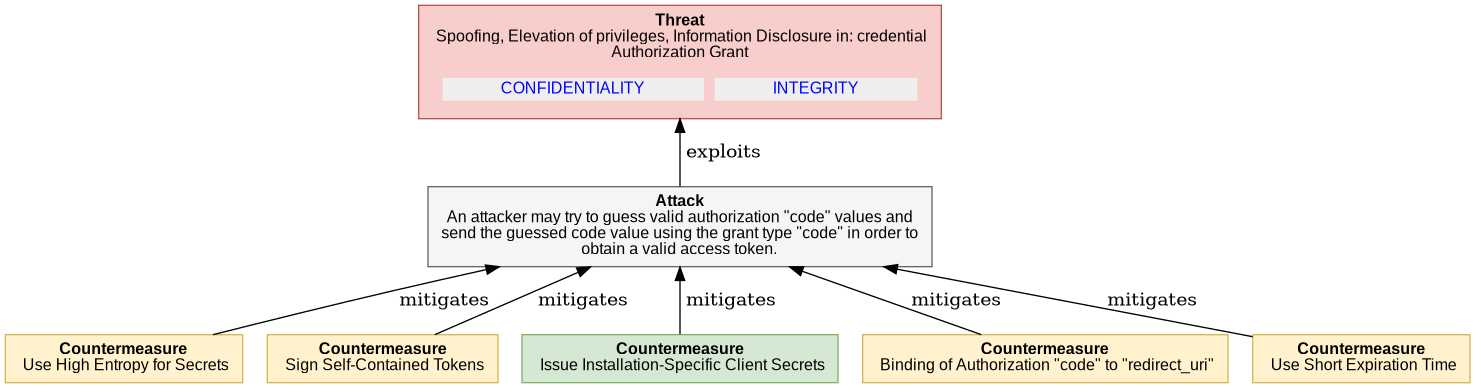  

@startuml
digraph G {
rankdir="BT";
  node [shape=plaintext, fontname="Arial" fontsize="12"];
    "4_4_1_3_AUTH_CODE_BRUTE_FORCE" [ fillcolor="#F8CECC", style=filled, shape=polygon, color="#B85450"
    label= 
    <<table border="0" cellborder="0" cellspacing="0">
     <tr><td align="center"><b>Threat</b><br/> 

Spoofing, Elevation of privileges, Information Disclosure in: credential<br/>Authorization Grant
</td></tr>
     <tr><td><table border="0" cellborder="0" cellspacing="8"><tr>
                ret += secObj.linkedImpactMDText()
     <td align="center" href="#OAuth2.CONFIDENTIALITY" bgcolor="#EEEEEE"><font color="blue">CONFIDENTIALITY</font></td>
                ret += secObj.linkedImpactMDText()
     <td align="center" href="#OAuth2.INTEGRITY" bgcolor="#EEEEEE"><font color="blue">INTEGRITY</font></td>
     </tr></table></td></tr>   
   </table>>
   ];
    
"4_4_1_3_AUTH_CODE_BRUTE_FORCE_attack" [ fillcolor="#f5f5f5", style=filled, shape=polygon, color="#666666", label =     
    <<table border="0" cellborder="0" cellspacing="0">
     <tr><td align="center"><b>Attack</b><br/>

An attacker may try to guess valid authorization &quot;code&quot; values and<br/>send the guessed code value using the grant type &quot;code&quot; in order to<br/>obtain a valid access token.
</td></tr>
   </table>>
    ]

"4_4_1_3_AUTH_CODE_BRUTE_FORCE_attack" -> "4_4_1_3_AUTH_CODE_BRUTE_FORCE"  [label = " exploits"]

    "4_4_1_3_AUTH_CODE_BRUTE_FORCE_countermeasure0" [ 
       fillcolor="#FFF2CC", style=filled, shape=polygon, color="#D6B656", label =     
    <<table border="0" cellborder="0" cellspacing="0">
     <tr><td align="left"><b>Countermeasure</b><br/> 

Use High Entropy for Secrets
</td></tr>
   </table>>
   ]

     "4_4_1_3_AUTH_CODE_BRUTE_FORCE_countermeasure0" -> "4_4_1_3_AUTH_CODE_BRUTE_FORCE_attack" [label = " mitigates"]

    "4_4_1_3_AUTH_CODE_BRUTE_FORCE_countermeasure1" [ 
       fillcolor="#FFF2CC", style=filled, shape=polygon, color="#D6B656", label =     
    <<table border="0" cellborder="0" cellspacing="0">
     <tr><td align="left"><b>Countermeasure</b><br/> 

Sign Self-Contained Tokens
</td></tr>
   </table>>
   ]

     "4_4_1_3_AUTH_CODE_BRUTE_FORCE_countermeasure1" -> "4_4_1_3_AUTH_CODE_BRUTE_FORCE_attack" [label = " mitigates"]

    "4_4_1_3_AUTH_CODE_BRUTE_FORCE_countermeasure2" [ 
       fillcolor="#D5E8D4", style=filled, shape=polygon, color="#82B366", label =     
    <<table border="0" cellborder="0" cellspacing="0">
     <tr><td align="left"><b>Countermeasure</b><br/> 

Issue Installation-Specific Client Secrets
</td></tr>
   </table>>
   ]

     "4_4_1_3_AUTH_CODE_BRUTE_FORCE_countermeasure2" -> "4_4_1_3_AUTH_CODE_BRUTE_FORCE_attack" [label = " mitigates"]

    "4_4_1_3_AUTH_CODE_BRUTE_FORCE_countermeasure3" [ 
       fillcolor="#FFF2CC", style=filled, shape=polygon, color="#D6B656", label =     
    <<table border="0" cellborder="0" cellspacing="0">
     <tr><td align="left"><b>Countermeasure</b><br/> 

Binding of Authorization &quot;code&quot; to &quot;redirect_uri&quot;
</td></tr>
   </table>>
   ]

     "4_4_1_3_AUTH_CODE_BRUTE_FORCE_countermeasure3" -> "4_4_1_3_AUTH_CODE_BRUTE_FORCE_attack" [label = " mitigates"]

    "4_4_1_3_AUTH_CODE_BRUTE_FORCE_countermeasure4" [ 
       fillcolor="#FFF2CC", style=filled, shape=polygon, color="#D6B656", label =     
    <<table border="0" cellborder="0" cellspacing="0">
     <tr><td align="left"><b>Countermeasure</b><br/> 

Use Short Expiration Time
</td></tr>
   </table>>
   ]

     "4_4_1_3_AUTH_CODE_BRUTE_FORCE_countermeasure4" -> "4_4_1_3_AUTH_CODE_BRUTE_FORCE_attack" [label = " mitigates"]

}
@enduml

